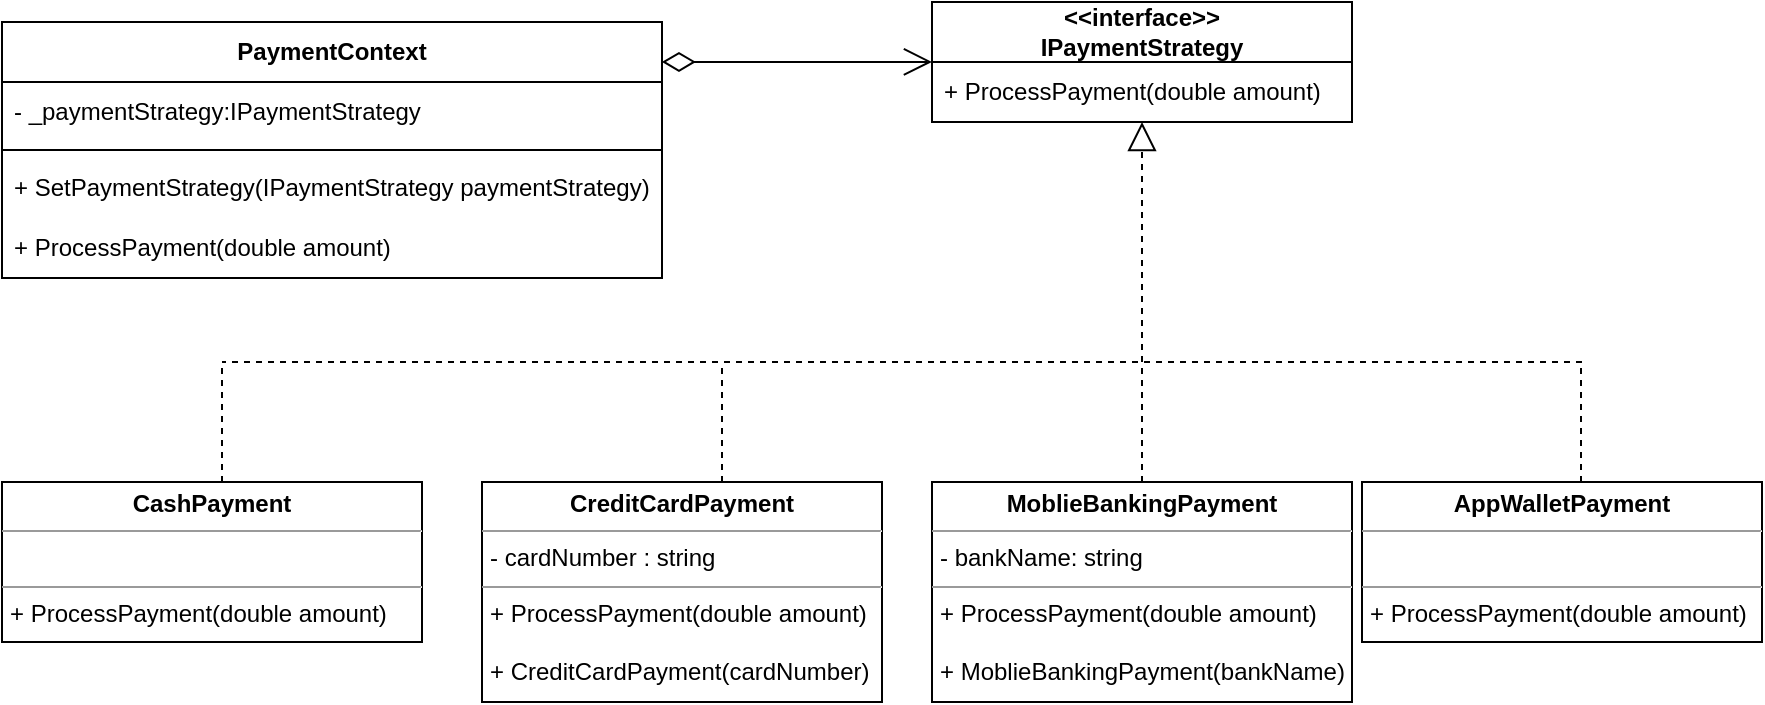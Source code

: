 <mxfile version="21.6.5" type="device">
  <diagram name="Page-1" id="4OhXyqg3lqrtK2owFM1_">
    <mxGraphModel dx="1036" dy="614" grid="1" gridSize="10" guides="1" tooltips="1" connect="1" arrows="1" fold="1" page="1" pageScale="1" pageWidth="850" pageHeight="1100" math="0" shadow="0">
      <root>
        <mxCell id="0" />
        <mxCell id="1" parent="0" />
        <mxCell id="ohWTusMqGpibFyqDTK8J-1" value="&lt;b&gt;&amp;lt;&amp;lt;interface&amp;gt;&amp;gt;&lt;br&gt;IPaymentStrategy&lt;/b&gt;" style="swimlane;fontStyle=0;childLayout=stackLayout;horizontal=1;startSize=30;horizontalStack=0;resizeParent=1;resizeParentMax=0;resizeLast=0;collapsible=1;marginBottom=0;whiteSpace=wrap;html=1;" vertex="1" parent="1">
          <mxGeometry x="475" y="180" width="210" height="60" as="geometry" />
        </mxCell>
        <mxCell id="ohWTusMqGpibFyqDTK8J-2" value="+ ProcessPayment(double amount)" style="text;strokeColor=none;fillColor=none;align=left;verticalAlign=middle;spacingLeft=4;spacingRight=4;overflow=hidden;points=[[0,0.5],[1,0.5]];portConstraint=eastwest;rotatable=0;whiteSpace=wrap;html=1;" vertex="1" parent="ohWTusMqGpibFyqDTK8J-1">
          <mxGeometry y="30" width="210" height="30" as="geometry" />
        </mxCell>
        <mxCell id="ohWTusMqGpibFyqDTK8J-5" value="&lt;b&gt;PaymentContext&lt;/b&gt;" style="swimlane;fontStyle=0;childLayout=stackLayout;horizontal=1;startSize=30;horizontalStack=0;resizeParent=1;resizeParentMax=0;resizeLast=0;collapsible=1;marginBottom=0;whiteSpace=wrap;html=1;" vertex="1" parent="1">
          <mxGeometry x="10" y="190" width="330" height="128" as="geometry" />
        </mxCell>
        <mxCell id="ohWTusMqGpibFyqDTK8J-6" value="- _paymentStrategy:IPaymentStrategy&amp;nbsp;" style="text;strokeColor=none;fillColor=none;align=left;verticalAlign=middle;spacingLeft=4;spacingRight=4;overflow=hidden;points=[[0,0.5],[1,0.5]];portConstraint=eastwest;rotatable=0;whiteSpace=wrap;html=1;" vertex="1" parent="ohWTusMqGpibFyqDTK8J-5">
          <mxGeometry y="30" width="330" height="30" as="geometry" />
        </mxCell>
        <mxCell id="ohWTusMqGpibFyqDTK8J-9" value="" style="line;strokeWidth=1;fillColor=none;align=left;verticalAlign=middle;spacingTop=-1;spacingLeft=3;spacingRight=3;rotatable=0;labelPosition=right;points=[];portConstraint=eastwest;strokeColor=inherit;" vertex="1" parent="ohWTusMqGpibFyqDTK8J-5">
          <mxGeometry y="60" width="330" height="8" as="geometry" />
        </mxCell>
        <mxCell id="ohWTusMqGpibFyqDTK8J-7" value="+&amp;nbsp;SetPaymentStrategy(IPaymentStrategy paymentStrategy)" style="text;strokeColor=none;fillColor=none;align=left;verticalAlign=middle;spacingLeft=4;spacingRight=4;overflow=hidden;points=[[0,0.5],[1,0.5]];portConstraint=eastwest;rotatable=0;whiteSpace=wrap;html=1;" vertex="1" parent="ohWTusMqGpibFyqDTK8J-5">
          <mxGeometry y="68" width="330" height="30" as="geometry" />
        </mxCell>
        <mxCell id="ohWTusMqGpibFyqDTK8J-8" value="+&amp;nbsp;ProcessPayment(double amount)" style="text;strokeColor=none;fillColor=none;align=left;verticalAlign=middle;spacingLeft=4;spacingRight=4;overflow=hidden;points=[[0,0.5],[1,0.5]];portConstraint=eastwest;rotatable=0;whiteSpace=wrap;html=1;" vertex="1" parent="ohWTusMqGpibFyqDTK8J-5">
          <mxGeometry y="98" width="330" height="30" as="geometry" />
        </mxCell>
        <mxCell id="ohWTusMqGpibFyqDTK8J-10" value="&lt;p style=&quot;margin:0px;margin-top:4px;text-align:center;&quot;&gt;&lt;b&gt;CashPayment&lt;/b&gt;&lt;br&gt;&lt;/p&gt;&lt;hr size=&quot;1&quot;&gt;&lt;p style=&quot;margin:0px;margin-left:4px;&quot;&gt;&lt;br&gt;&lt;/p&gt;&lt;hr size=&quot;1&quot;&gt;&lt;p style=&quot;margin:0px;margin-left:4px;&quot;&gt;+ ProcessPayment(double amount)&lt;/p&gt;" style="verticalAlign=top;align=left;overflow=fill;fontSize=12;fontFamily=Helvetica;html=1;whiteSpace=wrap;" vertex="1" parent="1">
          <mxGeometry x="10" y="420" width="210" height="80" as="geometry" />
        </mxCell>
        <mxCell id="ohWTusMqGpibFyqDTK8J-11" value="&lt;p style=&quot;margin:0px;margin-top:4px;text-align:center;&quot;&gt;&lt;b&gt;AppWalletPayment&lt;/b&gt;&lt;br&gt;&lt;/p&gt;&lt;hr size=&quot;1&quot;&gt;&lt;p style=&quot;margin:0px;margin-left:4px;&quot;&gt;&lt;br&gt;&lt;/p&gt;&lt;hr size=&quot;1&quot;&gt;&lt;p style=&quot;margin:0px;margin-left:4px;&quot;&gt;+ ProcessPayment(double amount)&lt;br&gt;&lt;/p&gt;" style="verticalAlign=top;align=left;overflow=fill;fontSize=12;fontFamily=Helvetica;html=1;whiteSpace=wrap;" vertex="1" parent="1">
          <mxGeometry x="690" y="420" width="200" height="80" as="geometry" />
        </mxCell>
        <mxCell id="ohWTusMqGpibFyqDTK8J-12" value="&lt;p style=&quot;margin:0px;margin-top:4px;text-align:center;&quot;&gt;&lt;b&gt;CreditCardPayment&lt;/b&gt;&lt;br&gt;&lt;/p&gt;&lt;hr size=&quot;1&quot;&gt;&lt;p style=&quot;margin:0px;margin-left:4px;&quot;&gt;-&amp;nbsp;cardNumber : string&lt;/p&gt;&lt;hr size=&quot;1&quot;&gt;&lt;p style=&quot;margin:0px;margin-left:4px;&quot;&gt;+ ProcessPayment(double amount)&lt;br&gt;&lt;/p&gt;&lt;p style=&quot;margin:0px;margin-left:4px;&quot;&gt;&lt;br&gt;&lt;/p&gt;&lt;p style=&quot;margin:0px;margin-left:4px;&quot;&gt;+ CreditCardPayment(cardNumber)&lt;br&gt;&lt;/p&gt;" style="verticalAlign=top;align=left;overflow=fill;fontSize=12;fontFamily=Helvetica;html=1;whiteSpace=wrap;" vertex="1" parent="1">
          <mxGeometry x="250" y="420" width="200" height="110" as="geometry" />
        </mxCell>
        <mxCell id="ohWTusMqGpibFyqDTK8J-26" value="&lt;p style=&quot;margin:0px;margin-top:4px;text-align:center;&quot;&gt;&lt;b&gt;MoblieBankingPayment&lt;/b&gt;&lt;br&gt;&lt;/p&gt;&lt;hr size=&quot;1&quot;&gt;&lt;p style=&quot;margin:0px;margin-left:4px;&quot;&gt;- bankName: string&lt;/p&gt;&lt;hr size=&quot;1&quot;&gt;&lt;p style=&quot;margin:0px;margin-left:4px;&quot;&gt;+ ProcessPayment(double amount)&lt;br&gt;&lt;/p&gt;&lt;p style=&quot;margin:0px;margin-left:4px;&quot;&gt;&lt;br&gt;&lt;/p&gt;&lt;p style=&quot;margin:0px;margin-left:4px;&quot;&gt;+ MoblieBankingPayment(bankName)&lt;br&gt;&lt;/p&gt;" style="verticalAlign=top;align=left;overflow=fill;fontSize=12;fontFamily=Helvetica;html=1;whiteSpace=wrap;" vertex="1" parent="1">
          <mxGeometry x="475" y="420" width="210" height="110" as="geometry" />
        </mxCell>
        <mxCell id="ohWTusMqGpibFyqDTK8J-27" value="" style="endArrow=open;html=1;endSize=12;startArrow=diamondThin;startSize=14;startFill=0;align=left;verticalAlign=bottom;rounded=0;exitX=1;exitY=0.156;exitDx=0;exitDy=0;exitPerimeter=0;" edge="1" parent="1" source="ohWTusMqGpibFyqDTK8J-5" target="ohWTusMqGpibFyqDTK8J-1">
          <mxGeometry x="-1" y="3" relative="1" as="geometry">
            <mxPoint x="340" y="230" as="sourcePoint" />
            <mxPoint x="500" y="230" as="targetPoint" />
          </mxGeometry>
        </mxCell>
        <mxCell id="ohWTusMqGpibFyqDTK8J-29" value="" style="endArrow=block;dashed=1;endFill=0;endSize=12;html=1;rounded=0;" edge="1" parent="1" source="ohWTusMqGpibFyqDTK8J-26" target="ohWTusMqGpibFyqDTK8J-1">
          <mxGeometry width="160" relative="1" as="geometry">
            <mxPoint x="460" y="360" as="sourcePoint" />
            <mxPoint x="620" y="360" as="targetPoint" />
          </mxGeometry>
        </mxCell>
        <mxCell id="ohWTusMqGpibFyqDTK8J-30" value="" style="endArrow=none;dashed=1;endFill=0;endSize=12;html=1;rounded=0;" edge="1" parent="1">
          <mxGeometry width="160" relative="1" as="geometry">
            <mxPoint x="800" y="360" as="sourcePoint" />
            <mxPoint x="120" y="360" as="targetPoint" />
          </mxGeometry>
        </mxCell>
        <mxCell id="ohWTusMqGpibFyqDTK8J-31" value="" style="endArrow=none;dashed=1;endFill=0;endSize=12;html=1;rounded=0;" edge="1" parent="1">
          <mxGeometry width="160" relative="1" as="geometry">
            <mxPoint x="120" y="420" as="sourcePoint" />
            <mxPoint x="120" y="360" as="targetPoint" />
          </mxGeometry>
        </mxCell>
        <mxCell id="ohWTusMqGpibFyqDTK8J-32" value="" style="endArrow=none;dashed=1;endFill=0;endSize=12;html=1;rounded=0;" edge="1" parent="1">
          <mxGeometry width="160" relative="1" as="geometry">
            <mxPoint x="799.5" y="420" as="sourcePoint" />
            <mxPoint x="799.5" y="360" as="targetPoint" />
          </mxGeometry>
        </mxCell>
        <mxCell id="ohWTusMqGpibFyqDTK8J-33" value="" style="endArrow=none;dashed=1;endFill=0;endSize=12;html=1;rounded=0;" edge="1" parent="1">
          <mxGeometry width="160" relative="1" as="geometry">
            <mxPoint x="370" y="420" as="sourcePoint" />
            <mxPoint x="370" y="360" as="targetPoint" />
          </mxGeometry>
        </mxCell>
      </root>
    </mxGraphModel>
  </diagram>
</mxfile>
